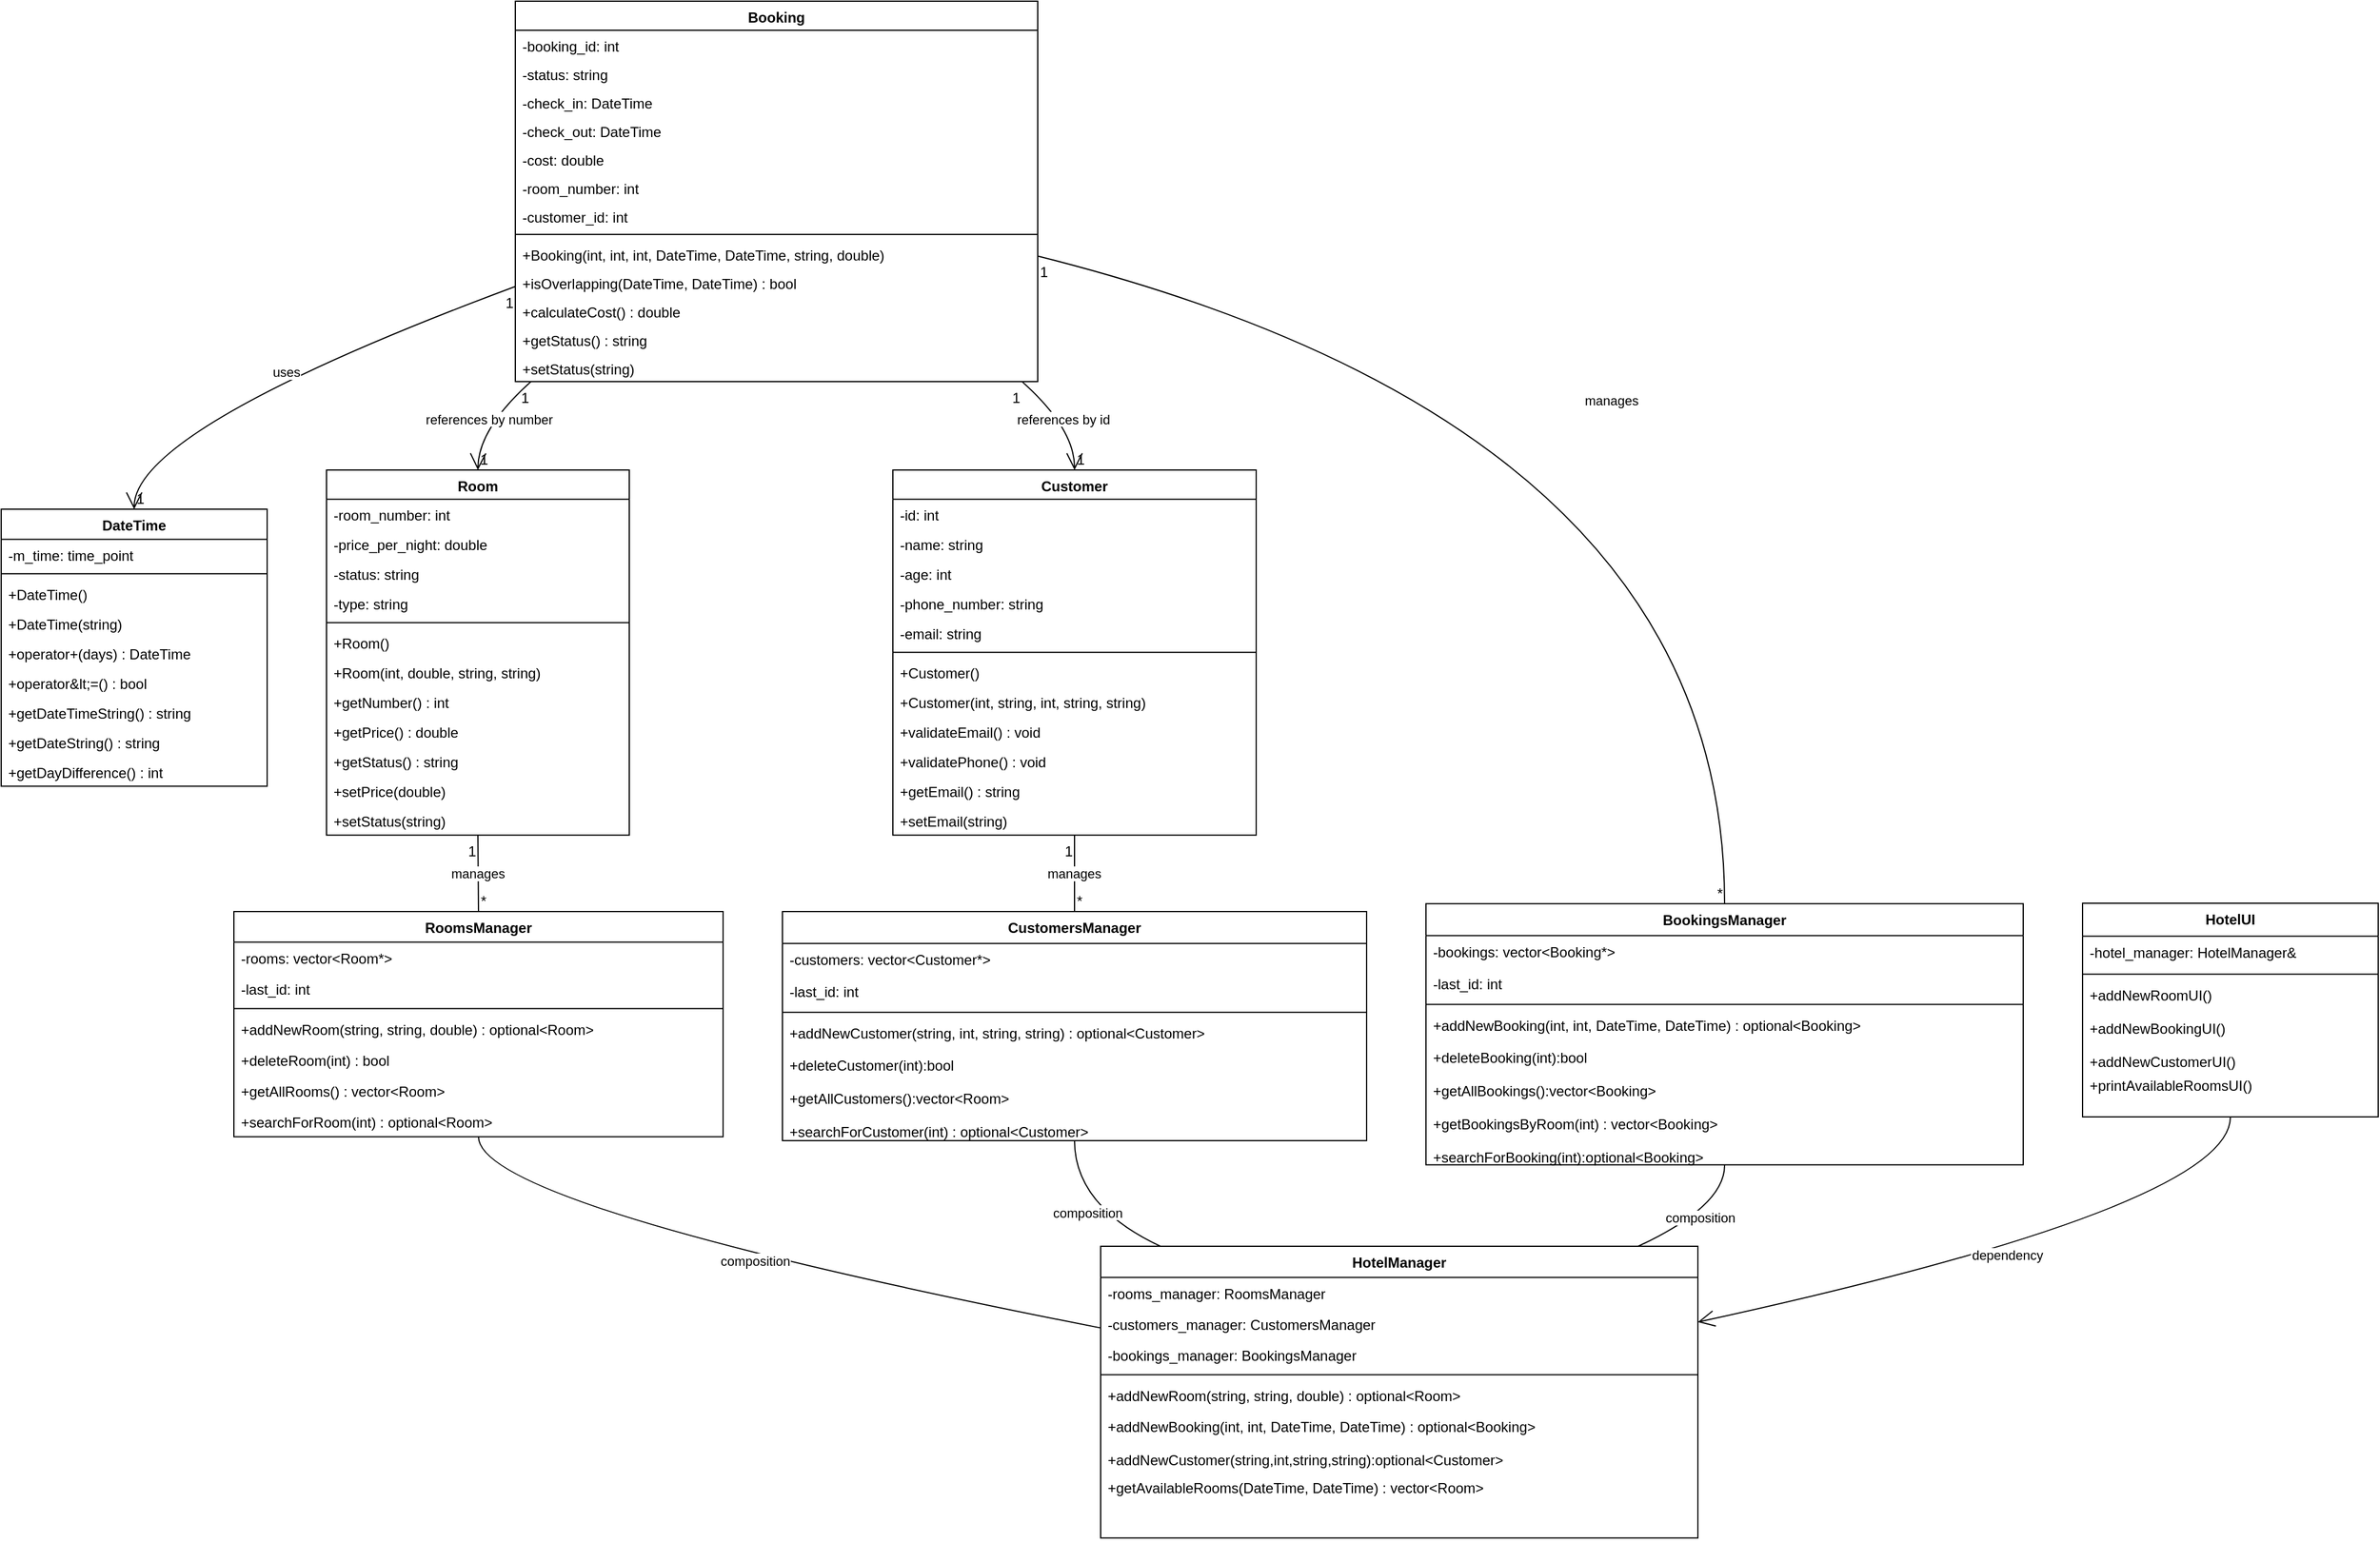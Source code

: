 <mxfile version="25.0.2">
  <diagram name="Page-1" id="5xOPihI1Ap2qtCM5j-Dj">
    <mxGraphModel dx="947" dy="1115" grid="1" gridSize="10" guides="1" tooltips="1" connect="1" arrows="1" fold="1" page="1" pageScale="1" pageWidth="850" pageHeight="1100" math="0" shadow="0">
      <root>
        <mxCell id="0" />
        <mxCell id="1" parent="0" />
        <mxCell id="48HJ3wLrMpkHd3Yuva-j-1" value="DateTime" style="swimlane;fontStyle=1;align=center;verticalAlign=top;childLayout=stackLayout;horizontal=1;startSize=25.4;horizontalStack=0;resizeParent=1;resizeParentMax=0;resizeLast=0;collapsible=0;marginBottom=0;" vertex="1" parent="1">
          <mxGeometry x="20" y="448" width="224" height="233.4" as="geometry" />
        </mxCell>
        <mxCell id="48HJ3wLrMpkHd3Yuva-j-2" value="-m_time: time_point" style="text;strokeColor=none;fillColor=none;align=left;verticalAlign=top;spacingLeft=4;spacingRight=4;overflow=hidden;rotatable=0;points=[[0,0.5],[1,0.5]];portConstraint=eastwest;" vertex="1" parent="48HJ3wLrMpkHd3Yuva-j-1">
          <mxGeometry y="25.4" width="224" height="25" as="geometry" />
        </mxCell>
        <mxCell id="48HJ3wLrMpkHd3Yuva-j-3" style="line;strokeWidth=1;fillColor=none;align=left;verticalAlign=middle;spacingTop=-1;spacingLeft=3;spacingRight=3;rotatable=0;labelPosition=right;points=[];portConstraint=eastwest;strokeColor=inherit;" vertex="1" parent="48HJ3wLrMpkHd3Yuva-j-1">
          <mxGeometry y="50.4" width="224" height="8" as="geometry" />
        </mxCell>
        <mxCell id="48HJ3wLrMpkHd3Yuva-j-4" value="+DateTime()" style="text;strokeColor=none;fillColor=none;align=left;verticalAlign=top;spacingLeft=4;spacingRight=4;overflow=hidden;rotatable=0;points=[[0,0.5],[1,0.5]];portConstraint=eastwest;" vertex="1" parent="48HJ3wLrMpkHd3Yuva-j-1">
          <mxGeometry y="58.4" width="224" height="25" as="geometry" />
        </mxCell>
        <mxCell id="48HJ3wLrMpkHd3Yuva-j-5" value="+DateTime(string)" style="text;strokeColor=none;fillColor=none;align=left;verticalAlign=top;spacingLeft=4;spacingRight=4;overflow=hidden;rotatable=0;points=[[0,0.5],[1,0.5]];portConstraint=eastwest;" vertex="1" parent="48HJ3wLrMpkHd3Yuva-j-1">
          <mxGeometry y="83.4" width="224" height="25" as="geometry" />
        </mxCell>
        <mxCell id="48HJ3wLrMpkHd3Yuva-j-6" value="+operator+(days) : DateTime" style="text;strokeColor=none;fillColor=none;align=left;verticalAlign=top;spacingLeft=4;spacingRight=4;overflow=hidden;rotatable=0;points=[[0,0.5],[1,0.5]];portConstraint=eastwest;" vertex="1" parent="48HJ3wLrMpkHd3Yuva-j-1">
          <mxGeometry y="108.4" width="224" height="25" as="geometry" />
        </mxCell>
        <mxCell id="48HJ3wLrMpkHd3Yuva-j-7" value="+operator&amp;lt;=() : bool" style="text;strokeColor=none;fillColor=none;align=left;verticalAlign=top;spacingLeft=4;spacingRight=4;overflow=hidden;rotatable=0;points=[[0,0.5],[1,0.5]];portConstraint=eastwest;" vertex="1" parent="48HJ3wLrMpkHd3Yuva-j-1">
          <mxGeometry y="133.4" width="224" height="25" as="geometry" />
        </mxCell>
        <mxCell id="48HJ3wLrMpkHd3Yuva-j-8" value="+getDateTimeString() : string" style="text;strokeColor=none;fillColor=none;align=left;verticalAlign=top;spacingLeft=4;spacingRight=4;overflow=hidden;rotatable=0;points=[[0,0.5],[1,0.5]];portConstraint=eastwest;" vertex="1" parent="48HJ3wLrMpkHd3Yuva-j-1">
          <mxGeometry y="158.4" width="224" height="25" as="geometry" />
        </mxCell>
        <mxCell id="48HJ3wLrMpkHd3Yuva-j-9" value="+getDateString() : string" style="text;strokeColor=none;fillColor=none;align=left;verticalAlign=top;spacingLeft=4;spacingRight=4;overflow=hidden;rotatable=0;points=[[0,0.5],[1,0.5]];portConstraint=eastwest;" vertex="1" parent="48HJ3wLrMpkHd3Yuva-j-1">
          <mxGeometry y="183.4" width="224" height="25" as="geometry" />
        </mxCell>
        <mxCell id="48HJ3wLrMpkHd3Yuva-j-10" value="+getDayDifference() : int" style="text;strokeColor=none;fillColor=none;align=left;verticalAlign=top;spacingLeft=4;spacingRight=4;overflow=hidden;rotatable=0;points=[[0,0.5],[1,0.5]];portConstraint=eastwest;" vertex="1" parent="48HJ3wLrMpkHd3Yuva-j-1">
          <mxGeometry y="208.4" width="224" height="25" as="geometry" />
        </mxCell>
        <mxCell id="48HJ3wLrMpkHd3Yuva-j-11" value="Room" style="swimlane;fontStyle=1;align=center;verticalAlign=top;childLayout=stackLayout;horizontal=1;startSize=24.65;horizontalStack=0;resizeParent=1;resizeParentMax=0;resizeLast=0;collapsible=0;marginBottom=0;" vertex="1" parent="1">
          <mxGeometry x="294" y="415" width="255" height="307.65" as="geometry" />
        </mxCell>
        <mxCell id="48HJ3wLrMpkHd3Yuva-j-12" value="-room_number: int" style="text;strokeColor=none;fillColor=none;align=left;verticalAlign=top;spacingLeft=4;spacingRight=4;overflow=hidden;rotatable=0;points=[[0,0.5],[1,0.5]];portConstraint=eastwest;" vertex="1" parent="48HJ3wLrMpkHd3Yuva-j-11">
          <mxGeometry y="24.65" width="255" height="25" as="geometry" />
        </mxCell>
        <mxCell id="48HJ3wLrMpkHd3Yuva-j-13" value="-price_per_night: double" style="text;strokeColor=none;fillColor=none;align=left;verticalAlign=top;spacingLeft=4;spacingRight=4;overflow=hidden;rotatable=0;points=[[0,0.5],[1,0.5]];portConstraint=eastwest;" vertex="1" parent="48HJ3wLrMpkHd3Yuva-j-11">
          <mxGeometry y="49.65" width="255" height="25" as="geometry" />
        </mxCell>
        <mxCell id="48HJ3wLrMpkHd3Yuva-j-14" value="-status: string" style="text;strokeColor=none;fillColor=none;align=left;verticalAlign=top;spacingLeft=4;spacingRight=4;overflow=hidden;rotatable=0;points=[[0,0.5],[1,0.5]];portConstraint=eastwest;" vertex="1" parent="48HJ3wLrMpkHd3Yuva-j-11">
          <mxGeometry y="74.65" width="255" height="25" as="geometry" />
        </mxCell>
        <mxCell id="48HJ3wLrMpkHd3Yuva-j-15" value="-type: string" style="text;strokeColor=none;fillColor=none;align=left;verticalAlign=top;spacingLeft=4;spacingRight=4;overflow=hidden;rotatable=0;points=[[0,0.5],[1,0.5]];portConstraint=eastwest;" vertex="1" parent="48HJ3wLrMpkHd3Yuva-j-11">
          <mxGeometry y="99.65" width="255" height="25" as="geometry" />
        </mxCell>
        <mxCell id="48HJ3wLrMpkHd3Yuva-j-16" style="line;strokeWidth=1;fillColor=none;align=left;verticalAlign=middle;spacingTop=-1;spacingLeft=3;spacingRight=3;rotatable=0;labelPosition=right;points=[];portConstraint=eastwest;strokeColor=inherit;" vertex="1" parent="48HJ3wLrMpkHd3Yuva-j-11">
          <mxGeometry y="124.65" width="255" height="8" as="geometry" />
        </mxCell>
        <mxCell id="48HJ3wLrMpkHd3Yuva-j-17" value="+Room()" style="text;strokeColor=none;fillColor=none;align=left;verticalAlign=top;spacingLeft=4;spacingRight=4;overflow=hidden;rotatable=0;points=[[0,0.5],[1,0.5]];portConstraint=eastwest;" vertex="1" parent="48HJ3wLrMpkHd3Yuva-j-11">
          <mxGeometry y="132.65" width="255" height="25" as="geometry" />
        </mxCell>
        <mxCell id="48HJ3wLrMpkHd3Yuva-j-18" value="+Room(int, double, string, string)" style="text;strokeColor=none;fillColor=none;align=left;verticalAlign=top;spacingLeft=4;spacingRight=4;overflow=hidden;rotatable=0;points=[[0,0.5],[1,0.5]];portConstraint=eastwest;" vertex="1" parent="48HJ3wLrMpkHd3Yuva-j-11">
          <mxGeometry y="157.65" width="255" height="25" as="geometry" />
        </mxCell>
        <mxCell id="48HJ3wLrMpkHd3Yuva-j-19" value="+getNumber() : int" style="text;strokeColor=none;fillColor=none;align=left;verticalAlign=top;spacingLeft=4;spacingRight=4;overflow=hidden;rotatable=0;points=[[0,0.5],[1,0.5]];portConstraint=eastwest;" vertex="1" parent="48HJ3wLrMpkHd3Yuva-j-11">
          <mxGeometry y="182.65" width="255" height="25" as="geometry" />
        </mxCell>
        <mxCell id="48HJ3wLrMpkHd3Yuva-j-20" value="+getPrice() : double" style="text;strokeColor=none;fillColor=none;align=left;verticalAlign=top;spacingLeft=4;spacingRight=4;overflow=hidden;rotatable=0;points=[[0,0.5],[1,0.5]];portConstraint=eastwest;" vertex="1" parent="48HJ3wLrMpkHd3Yuva-j-11">
          <mxGeometry y="207.65" width="255" height="25" as="geometry" />
        </mxCell>
        <mxCell id="48HJ3wLrMpkHd3Yuva-j-21" value="+getStatus() : string" style="text;strokeColor=none;fillColor=none;align=left;verticalAlign=top;spacingLeft=4;spacingRight=4;overflow=hidden;rotatable=0;points=[[0,0.5],[1,0.5]];portConstraint=eastwest;" vertex="1" parent="48HJ3wLrMpkHd3Yuva-j-11">
          <mxGeometry y="232.65" width="255" height="25" as="geometry" />
        </mxCell>
        <mxCell id="48HJ3wLrMpkHd3Yuva-j-22" value="+setPrice(double)" style="text;strokeColor=none;fillColor=none;align=left;verticalAlign=top;spacingLeft=4;spacingRight=4;overflow=hidden;rotatable=0;points=[[0,0.5],[1,0.5]];portConstraint=eastwest;" vertex="1" parent="48HJ3wLrMpkHd3Yuva-j-11">
          <mxGeometry y="257.65" width="255" height="25" as="geometry" />
        </mxCell>
        <mxCell id="48HJ3wLrMpkHd3Yuva-j-23" value="+setStatus(string)" style="text;strokeColor=none;fillColor=none;align=left;verticalAlign=top;spacingLeft=4;spacingRight=4;overflow=hidden;rotatable=0;points=[[0,0.5],[1,0.5]];portConstraint=eastwest;" vertex="1" parent="48HJ3wLrMpkHd3Yuva-j-11">
          <mxGeometry y="282.65" width="255" height="25" as="geometry" />
        </mxCell>
        <mxCell id="48HJ3wLrMpkHd3Yuva-j-24" value="Customer" style="swimlane;fontStyle=1;align=center;verticalAlign=top;childLayout=stackLayout;horizontal=1;startSize=24.65;horizontalStack=0;resizeParent=1;resizeParentMax=0;resizeLast=0;collapsible=0;marginBottom=0;" vertex="1" parent="1">
          <mxGeometry x="771" y="415" width="306" height="307.65" as="geometry" />
        </mxCell>
        <mxCell id="48HJ3wLrMpkHd3Yuva-j-25" value="-id: int" style="text;strokeColor=none;fillColor=none;align=left;verticalAlign=top;spacingLeft=4;spacingRight=4;overflow=hidden;rotatable=0;points=[[0,0.5],[1,0.5]];portConstraint=eastwest;" vertex="1" parent="48HJ3wLrMpkHd3Yuva-j-24">
          <mxGeometry y="24.65" width="306" height="25" as="geometry" />
        </mxCell>
        <mxCell id="48HJ3wLrMpkHd3Yuva-j-26" value="-name: string" style="text;strokeColor=none;fillColor=none;align=left;verticalAlign=top;spacingLeft=4;spacingRight=4;overflow=hidden;rotatable=0;points=[[0,0.5],[1,0.5]];portConstraint=eastwest;" vertex="1" parent="48HJ3wLrMpkHd3Yuva-j-24">
          <mxGeometry y="49.65" width="306" height="25" as="geometry" />
        </mxCell>
        <mxCell id="48HJ3wLrMpkHd3Yuva-j-27" value="-age: int" style="text;strokeColor=none;fillColor=none;align=left;verticalAlign=top;spacingLeft=4;spacingRight=4;overflow=hidden;rotatable=0;points=[[0,0.5],[1,0.5]];portConstraint=eastwest;" vertex="1" parent="48HJ3wLrMpkHd3Yuva-j-24">
          <mxGeometry y="74.65" width="306" height="25" as="geometry" />
        </mxCell>
        <mxCell id="48HJ3wLrMpkHd3Yuva-j-28" value="-phone_number: string" style="text;strokeColor=none;fillColor=none;align=left;verticalAlign=top;spacingLeft=4;spacingRight=4;overflow=hidden;rotatable=0;points=[[0,0.5],[1,0.5]];portConstraint=eastwest;" vertex="1" parent="48HJ3wLrMpkHd3Yuva-j-24">
          <mxGeometry y="99.65" width="306" height="25" as="geometry" />
        </mxCell>
        <mxCell id="48HJ3wLrMpkHd3Yuva-j-29" value="-email: string" style="text;strokeColor=none;fillColor=none;align=left;verticalAlign=top;spacingLeft=4;spacingRight=4;overflow=hidden;rotatable=0;points=[[0,0.5],[1,0.5]];portConstraint=eastwest;" vertex="1" parent="48HJ3wLrMpkHd3Yuva-j-24">
          <mxGeometry y="124.65" width="306" height="25" as="geometry" />
        </mxCell>
        <mxCell id="48HJ3wLrMpkHd3Yuva-j-30" style="line;strokeWidth=1;fillColor=none;align=left;verticalAlign=middle;spacingTop=-1;spacingLeft=3;spacingRight=3;rotatable=0;labelPosition=right;points=[];portConstraint=eastwest;strokeColor=inherit;" vertex="1" parent="48HJ3wLrMpkHd3Yuva-j-24">
          <mxGeometry y="149.65" width="306" height="8" as="geometry" />
        </mxCell>
        <mxCell id="48HJ3wLrMpkHd3Yuva-j-31" value="+Customer()" style="text;strokeColor=none;fillColor=none;align=left;verticalAlign=top;spacingLeft=4;spacingRight=4;overflow=hidden;rotatable=0;points=[[0,0.5],[1,0.5]];portConstraint=eastwest;" vertex="1" parent="48HJ3wLrMpkHd3Yuva-j-24">
          <mxGeometry y="157.65" width="306" height="25" as="geometry" />
        </mxCell>
        <mxCell id="48HJ3wLrMpkHd3Yuva-j-32" value="+Customer(int, string, int, string, string)" style="text;strokeColor=none;fillColor=none;align=left;verticalAlign=top;spacingLeft=4;spacingRight=4;overflow=hidden;rotatable=0;points=[[0,0.5],[1,0.5]];portConstraint=eastwest;" vertex="1" parent="48HJ3wLrMpkHd3Yuva-j-24">
          <mxGeometry y="182.65" width="306" height="25" as="geometry" />
        </mxCell>
        <mxCell id="48HJ3wLrMpkHd3Yuva-j-33" value="+validateEmail() : void" style="text;strokeColor=none;fillColor=none;align=left;verticalAlign=top;spacingLeft=4;spacingRight=4;overflow=hidden;rotatable=0;points=[[0,0.5],[1,0.5]];portConstraint=eastwest;" vertex="1" parent="48HJ3wLrMpkHd3Yuva-j-24">
          <mxGeometry y="207.65" width="306" height="25" as="geometry" />
        </mxCell>
        <mxCell id="48HJ3wLrMpkHd3Yuva-j-34" value="+validatePhone() : void" style="text;strokeColor=none;fillColor=none;align=left;verticalAlign=top;spacingLeft=4;spacingRight=4;overflow=hidden;rotatable=0;points=[[0,0.5],[1,0.5]];portConstraint=eastwest;" vertex="1" parent="48HJ3wLrMpkHd3Yuva-j-24">
          <mxGeometry y="232.65" width="306" height="25" as="geometry" />
        </mxCell>
        <mxCell id="48HJ3wLrMpkHd3Yuva-j-35" value="+getEmail() : string" style="text;strokeColor=none;fillColor=none;align=left;verticalAlign=top;spacingLeft=4;spacingRight=4;overflow=hidden;rotatable=0;points=[[0,0.5],[1,0.5]];portConstraint=eastwest;" vertex="1" parent="48HJ3wLrMpkHd3Yuva-j-24">
          <mxGeometry y="257.65" width="306" height="25" as="geometry" />
        </mxCell>
        <mxCell id="48HJ3wLrMpkHd3Yuva-j-36" value="+setEmail(string)" style="text;strokeColor=none;fillColor=none;align=left;verticalAlign=top;spacingLeft=4;spacingRight=4;overflow=hidden;rotatable=0;points=[[0,0.5],[1,0.5]];portConstraint=eastwest;" vertex="1" parent="48HJ3wLrMpkHd3Yuva-j-24">
          <mxGeometry y="282.65" width="306" height="25" as="geometry" />
        </mxCell>
        <mxCell id="48HJ3wLrMpkHd3Yuva-j-37" value="Booking" style="swimlane;fontStyle=1;align=center;verticalAlign=top;childLayout=stackLayout;horizontal=1;startSize=24.477;horizontalStack=0;resizeParent=1;resizeParentMax=0;resizeLast=0;collapsible=0;marginBottom=0;" vertex="1" parent="1">
          <mxGeometry x="453" y="20" width="440" height="320.477" as="geometry" />
        </mxCell>
        <mxCell id="48HJ3wLrMpkHd3Yuva-j-38" value="-booking_id: int" style="text;strokeColor=none;fillColor=none;align=left;verticalAlign=top;spacingLeft=4;spacingRight=4;overflow=hidden;rotatable=0;points=[[0,0.5],[1,0.5]];portConstraint=eastwest;" vertex="1" parent="48HJ3wLrMpkHd3Yuva-j-37">
          <mxGeometry y="24.477" width="440" height="24" as="geometry" />
        </mxCell>
        <mxCell id="48HJ3wLrMpkHd3Yuva-j-39" value="-status: string" style="text;strokeColor=none;fillColor=none;align=left;verticalAlign=top;spacingLeft=4;spacingRight=4;overflow=hidden;rotatable=0;points=[[0,0.5],[1,0.5]];portConstraint=eastwest;" vertex="1" parent="48HJ3wLrMpkHd3Yuva-j-37">
          <mxGeometry y="48.477" width="440" height="24" as="geometry" />
        </mxCell>
        <mxCell id="48HJ3wLrMpkHd3Yuva-j-40" value="-check_in: DateTime" style="text;strokeColor=none;fillColor=none;align=left;verticalAlign=top;spacingLeft=4;spacingRight=4;overflow=hidden;rotatable=0;points=[[0,0.5],[1,0.5]];portConstraint=eastwest;" vertex="1" parent="48HJ3wLrMpkHd3Yuva-j-37">
          <mxGeometry y="72.477" width="440" height="24" as="geometry" />
        </mxCell>
        <mxCell id="48HJ3wLrMpkHd3Yuva-j-41" value="-check_out: DateTime" style="text;strokeColor=none;fillColor=none;align=left;verticalAlign=top;spacingLeft=4;spacingRight=4;overflow=hidden;rotatable=0;points=[[0,0.5],[1,0.5]];portConstraint=eastwest;" vertex="1" parent="48HJ3wLrMpkHd3Yuva-j-37">
          <mxGeometry y="96.477" width="440" height="24" as="geometry" />
        </mxCell>
        <mxCell id="48HJ3wLrMpkHd3Yuva-j-42" value="-cost: double" style="text;strokeColor=none;fillColor=none;align=left;verticalAlign=top;spacingLeft=4;spacingRight=4;overflow=hidden;rotatable=0;points=[[0,0.5],[1,0.5]];portConstraint=eastwest;" vertex="1" parent="48HJ3wLrMpkHd3Yuva-j-37">
          <mxGeometry y="120.477" width="440" height="24" as="geometry" />
        </mxCell>
        <mxCell id="48HJ3wLrMpkHd3Yuva-j-43" value="-room_number: int" style="text;strokeColor=none;fillColor=none;align=left;verticalAlign=top;spacingLeft=4;spacingRight=4;overflow=hidden;rotatable=0;points=[[0,0.5],[1,0.5]];portConstraint=eastwest;" vertex="1" parent="48HJ3wLrMpkHd3Yuva-j-37">
          <mxGeometry y="144.477" width="440" height="24" as="geometry" />
        </mxCell>
        <mxCell id="48HJ3wLrMpkHd3Yuva-j-44" value="-customer_id: int" style="text;strokeColor=none;fillColor=none;align=left;verticalAlign=top;spacingLeft=4;spacingRight=4;overflow=hidden;rotatable=0;points=[[0,0.5],[1,0.5]];portConstraint=eastwest;" vertex="1" parent="48HJ3wLrMpkHd3Yuva-j-37">
          <mxGeometry y="168.477" width="440" height="24" as="geometry" />
        </mxCell>
        <mxCell id="48HJ3wLrMpkHd3Yuva-j-45" style="line;strokeWidth=1;fillColor=none;align=left;verticalAlign=middle;spacingTop=-1;spacingLeft=3;spacingRight=3;rotatable=0;labelPosition=right;points=[];portConstraint=eastwest;strokeColor=inherit;" vertex="1" parent="48HJ3wLrMpkHd3Yuva-j-37">
          <mxGeometry y="192.477" width="440" height="8" as="geometry" />
        </mxCell>
        <mxCell id="48HJ3wLrMpkHd3Yuva-j-46" value="+Booking(int, int, int, DateTime, DateTime, string, double)" style="text;strokeColor=none;fillColor=none;align=left;verticalAlign=top;spacingLeft=4;spacingRight=4;overflow=hidden;rotatable=0;points=[[0,0.5],[1,0.5]];portConstraint=eastwest;" vertex="1" parent="48HJ3wLrMpkHd3Yuva-j-37">
          <mxGeometry y="200.477" width="440" height="24" as="geometry" />
        </mxCell>
        <mxCell id="48HJ3wLrMpkHd3Yuva-j-47" value="+isOverlapping(DateTime, DateTime) : bool" style="text;strokeColor=none;fillColor=none;align=left;verticalAlign=top;spacingLeft=4;spacingRight=4;overflow=hidden;rotatable=0;points=[[0,0.5],[1,0.5]];portConstraint=eastwest;" vertex="1" parent="48HJ3wLrMpkHd3Yuva-j-37">
          <mxGeometry y="224.477" width="440" height="24" as="geometry" />
        </mxCell>
        <mxCell id="48HJ3wLrMpkHd3Yuva-j-48" value="+calculateCost() : double" style="text;strokeColor=none;fillColor=none;align=left;verticalAlign=top;spacingLeft=4;spacingRight=4;overflow=hidden;rotatable=0;points=[[0,0.5],[1,0.5]];portConstraint=eastwest;" vertex="1" parent="48HJ3wLrMpkHd3Yuva-j-37">
          <mxGeometry y="248.477" width="440" height="24" as="geometry" />
        </mxCell>
        <mxCell id="48HJ3wLrMpkHd3Yuva-j-49" value="+getStatus() : string" style="text;strokeColor=none;fillColor=none;align=left;verticalAlign=top;spacingLeft=4;spacingRight=4;overflow=hidden;rotatable=0;points=[[0,0.5],[1,0.5]];portConstraint=eastwest;" vertex="1" parent="48HJ3wLrMpkHd3Yuva-j-37">
          <mxGeometry y="272.477" width="440" height="24" as="geometry" />
        </mxCell>
        <mxCell id="48HJ3wLrMpkHd3Yuva-j-50" value="+setStatus(string)" style="text;strokeColor=none;fillColor=none;align=left;verticalAlign=top;spacingLeft=4;spacingRight=4;overflow=hidden;rotatable=0;points=[[0,0.5],[1,0.5]];portConstraint=eastwest;" vertex="1" parent="48HJ3wLrMpkHd3Yuva-j-37">
          <mxGeometry y="296.477" width="440" height="24" as="geometry" />
        </mxCell>
        <mxCell id="48HJ3wLrMpkHd3Yuva-j-51" value="RoomsManager" style="swimlane;fontStyle=1;align=center;verticalAlign=top;childLayout=stackLayout;horizontal=1;startSize=25.775;horizontalStack=0;resizeParent=1;resizeParentMax=0;resizeLast=0;collapsible=0;marginBottom=0;" vertex="1" parent="1">
          <mxGeometry x="216" y="787" width="412" height="189.775" as="geometry" />
        </mxCell>
        <mxCell id="48HJ3wLrMpkHd3Yuva-j-52" value="-rooms: vector&lt;Room*&gt;" style="text;strokeColor=none;fillColor=none;align=left;verticalAlign=top;spacingLeft=4;spacingRight=4;overflow=hidden;rotatable=0;points=[[0,0.5],[1,0.5]];portConstraint=eastwest;" vertex="1" parent="48HJ3wLrMpkHd3Yuva-j-51">
          <mxGeometry y="25.775" width="412" height="26" as="geometry" />
        </mxCell>
        <mxCell id="48HJ3wLrMpkHd3Yuva-j-53" value="-last_id: int" style="text;strokeColor=none;fillColor=none;align=left;verticalAlign=top;spacingLeft=4;spacingRight=4;overflow=hidden;rotatable=0;points=[[0,0.5],[1,0.5]];portConstraint=eastwest;" vertex="1" parent="48HJ3wLrMpkHd3Yuva-j-51">
          <mxGeometry y="51.775" width="412" height="26" as="geometry" />
        </mxCell>
        <mxCell id="48HJ3wLrMpkHd3Yuva-j-54" style="line;strokeWidth=1;fillColor=none;align=left;verticalAlign=middle;spacingTop=-1;spacingLeft=3;spacingRight=3;rotatable=0;labelPosition=right;points=[];portConstraint=eastwest;strokeColor=inherit;" vertex="1" parent="48HJ3wLrMpkHd3Yuva-j-51">
          <mxGeometry y="77.775" width="412" height="8" as="geometry" />
        </mxCell>
        <mxCell id="48HJ3wLrMpkHd3Yuva-j-56" value="+addNewRoom(string, string, double) : optional&lt;Room&gt;" style="text;strokeColor=none;fillColor=none;align=left;verticalAlign=top;spacingLeft=4;spacingRight=4;overflow=hidden;rotatable=0;points=[[0,0.5],[1,0.5]];portConstraint=eastwest;" vertex="1" parent="48HJ3wLrMpkHd3Yuva-j-51">
          <mxGeometry y="85.775" width="412" height="26" as="geometry" />
        </mxCell>
        <mxCell id="48HJ3wLrMpkHd3Yuva-j-57" value="+deleteRoom(int) : bool" style="text;strokeColor=none;fillColor=none;align=left;verticalAlign=top;spacingLeft=4;spacingRight=4;overflow=hidden;rotatable=0;points=[[0,0.5],[1,0.5]];portConstraint=eastwest;" vertex="1" parent="48HJ3wLrMpkHd3Yuva-j-51">
          <mxGeometry y="111.775" width="412" height="26" as="geometry" />
        </mxCell>
        <mxCell id="48HJ3wLrMpkHd3Yuva-j-58" value="+getAllRooms() : vector&lt;Room&gt;" style="text;strokeColor=none;fillColor=none;align=left;verticalAlign=top;spacingLeft=4;spacingRight=4;overflow=hidden;rotatable=0;points=[[0,0.5],[1,0.5]];portConstraint=eastwest;" vertex="1" parent="48HJ3wLrMpkHd3Yuva-j-51">
          <mxGeometry y="137.775" width="412" height="26" as="geometry" />
        </mxCell>
        <mxCell id="48HJ3wLrMpkHd3Yuva-j-59" value="+searchForRoom(int) : optional&lt;Room&gt;" style="text;strokeColor=none;fillColor=none;align=left;verticalAlign=top;spacingLeft=4;spacingRight=4;overflow=hidden;rotatable=0;points=[[0,0.5],[1,0.5]];portConstraint=eastwest;" vertex="1" parent="48HJ3wLrMpkHd3Yuva-j-51">
          <mxGeometry y="163.775" width="412" height="26" as="geometry" />
        </mxCell>
        <mxCell id="48HJ3wLrMpkHd3Yuva-j-60" value="CustomersManager" style="swimlane;fontStyle=1;align=center;verticalAlign=top;childLayout=stackLayout;horizontal=1;startSize=26.9;horizontalStack=0;resizeParent=1;resizeParentMax=0;resizeLast=0;collapsible=0;marginBottom=0;" vertex="1" parent="1">
          <mxGeometry x="678" y="787" width="492" height="193.0" as="geometry" />
        </mxCell>
        <mxCell id="48HJ3wLrMpkHd3Yuva-j-61" value="-customers: vector&lt;Customer*&gt;" style="text;strokeColor=none;fillColor=none;align=left;verticalAlign=top;spacingLeft=4;spacingRight=4;overflow=hidden;rotatable=0;points=[[0,0.5],[1,0.5]];portConstraint=eastwest;" vertex="1" parent="48HJ3wLrMpkHd3Yuva-j-60">
          <mxGeometry y="26.9" width="492" height="27" as="geometry" />
        </mxCell>
        <mxCell id="48HJ3wLrMpkHd3Yuva-j-62" value="-last_id: int" style="text;strokeColor=none;fillColor=none;align=left;verticalAlign=top;spacingLeft=4;spacingRight=4;overflow=hidden;rotatable=0;points=[[0,0.5],[1,0.5]];portConstraint=eastwest;" vertex="1" parent="48HJ3wLrMpkHd3Yuva-j-60">
          <mxGeometry y="53.9" width="492" height="27" as="geometry" />
        </mxCell>
        <mxCell id="48HJ3wLrMpkHd3Yuva-j-63" style="line;strokeWidth=1;fillColor=none;align=left;verticalAlign=middle;spacingTop=-1;spacingLeft=3;spacingRight=3;rotatable=0;labelPosition=right;points=[];portConstraint=eastwest;strokeColor=inherit;" vertex="1" parent="48HJ3wLrMpkHd3Yuva-j-60">
          <mxGeometry y="80.9" width="492" height="8" as="geometry" />
        </mxCell>
        <mxCell id="48HJ3wLrMpkHd3Yuva-j-65" value="+addNewCustomer(string, int, string, string) : optional&lt;Customer&gt;" style="text;strokeColor=none;fillColor=none;align=left;verticalAlign=top;spacingLeft=4;spacingRight=4;overflow=hidden;rotatable=0;points=[[0,0.5],[1,0.5]];portConstraint=eastwest;" vertex="1" parent="48HJ3wLrMpkHd3Yuva-j-60">
          <mxGeometry y="88.9" width="492" height="27" as="geometry" />
        </mxCell>
        <mxCell id="48HJ3wLrMpkHd3Yuva-j-66" value="+deleteCustomer(int):bool&#xa;&#xa;+getAllCustomers():vector&lt;Room&gt;&#xa;&#xa;+searchForCustomer(int) : optional&lt;Customer&gt;&#xa;&#xa;" style="text;strokeColor=none;fillColor=none;align=left;verticalAlign=top;spacingLeft=4;spacingRight=4;overflow=hidden;rotatable=0;points=[[0,0.5],[1,0.5]];portConstraint=eastwest;" vertex="1" parent="48HJ3wLrMpkHd3Yuva-j-60">
          <mxGeometry y="115.9" width="492" height="77.1" as="geometry" />
        </mxCell>
        <mxCell id="48HJ3wLrMpkHd3Yuva-j-67" value="BookingsManager" style="swimlane;fontStyle=1;align=center;verticalAlign=top;childLayout=stackLayout;horizontal=1;startSize=26.9;horizontalStack=0;resizeParent=1;resizeParentMax=0;resizeLast=0;collapsible=0;marginBottom=0;" vertex="1" parent="1">
          <mxGeometry x="1220" y="780.39" width="503" height="220.0" as="geometry" />
        </mxCell>
        <mxCell id="48HJ3wLrMpkHd3Yuva-j-68" value="-bookings: vector&lt;Booking*&gt;" style="text;strokeColor=none;fillColor=none;align=left;verticalAlign=top;spacingLeft=4;spacingRight=4;overflow=hidden;rotatable=0;points=[[0,0.5],[1,0.5]];portConstraint=eastwest;" vertex="1" parent="48HJ3wLrMpkHd3Yuva-j-67">
          <mxGeometry y="26.9" width="503" height="27" as="geometry" />
        </mxCell>
        <mxCell id="48HJ3wLrMpkHd3Yuva-j-69" value="-last_id: int" style="text;strokeColor=none;fillColor=none;align=left;verticalAlign=top;spacingLeft=4;spacingRight=4;overflow=hidden;rotatable=0;points=[[0,0.5],[1,0.5]];portConstraint=eastwest;" vertex="1" parent="48HJ3wLrMpkHd3Yuva-j-67">
          <mxGeometry y="53.9" width="503" height="27" as="geometry" />
        </mxCell>
        <mxCell id="48HJ3wLrMpkHd3Yuva-j-70" style="line;strokeWidth=1;fillColor=none;align=left;verticalAlign=middle;spacingTop=-1;spacingLeft=3;spacingRight=3;rotatable=0;labelPosition=right;points=[];portConstraint=eastwest;strokeColor=inherit;" vertex="1" parent="48HJ3wLrMpkHd3Yuva-j-67">
          <mxGeometry y="80.9" width="503" height="8" as="geometry" />
        </mxCell>
        <mxCell id="48HJ3wLrMpkHd3Yuva-j-72" value="+addNewBooking(int, int, DateTime, DateTime) : optional&lt;Booking&gt;" style="text;strokeColor=none;fillColor=none;align=left;verticalAlign=top;spacingLeft=4;spacingRight=4;overflow=hidden;rotatable=0;points=[[0,0.5],[1,0.5]];portConstraint=eastwest;" vertex="1" parent="48HJ3wLrMpkHd3Yuva-j-67">
          <mxGeometry y="88.9" width="503" height="27" as="geometry" />
        </mxCell>
        <mxCell id="48HJ3wLrMpkHd3Yuva-j-73" value="+deleteBooking(int):bool&#xa;&#xa;+getAllBookings():vector&lt;Booking&gt;&#xa;&#xa;+getBookingsByRoom(int) : vector&lt;Booking&gt;&#xa;&#xa;+searchForBooking(int):optional&lt;Booking&gt;" style="text;strokeColor=none;fillColor=none;align=left;verticalAlign=top;spacingLeft=4;spacingRight=4;overflow=hidden;rotatable=0;points=[[0,0.5],[1,0.5]];portConstraint=eastwest;" vertex="1" parent="48HJ3wLrMpkHd3Yuva-j-67">
          <mxGeometry y="115.9" width="503" height="104.1" as="geometry" />
        </mxCell>
        <mxCell id="48HJ3wLrMpkHd3Yuva-j-74" value="HotelManager" style="swimlane;fontStyle=1;align=center;verticalAlign=top;childLayout=stackLayout;horizontal=1;startSize=26.257;horizontalStack=0;resizeParent=1;resizeParentMax=0;resizeLast=0;collapsible=0;marginBottom=0;" vertex="1" parent="1">
          <mxGeometry x="946" y="1069" width="503" height="245.737" as="geometry" />
        </mxCell>
        <mxCell id="48HJ3wLrMpkHd3Yuva-j-75" value="-rooms_manager: RoomsManager" style="text;strokeColor=none;fillColor=none;align=left;verticalAlign=top;spacingLeft=4;spacingRight=4;overflow=hidden;rotatable=0;points=[[0,0.5],[1,0.5]];portConstraint=eastwest;" vertex="1" parent="48HJ3wLrMpkHd3Yuva-j-74">
          <mxGeometry y="26.257" width="503" height="26" as="geometry" />
        </mxCell>
        <mxCell id="48HJ3wLrMpkHd3Yuva-j-76" value="-customers_manager: CustomersManager" style="text;strokeColor=none;fillColor=none;align=left;verticalAlign=top;spacingLeft=4;spacingRight=4;overflow=hidden;rotatable=0;points=[[0,0.5],[1,0.5]];portConstraint=eastwest;" vertex="1" parent="48HJ3wLrMpkHd3Yuva-j-74">
          <mxGeometry y="52.257" width="503" height="26" as="geometry" />
        </mxCell>
        <mxCell id="48HJ3wLrMpkHd3Yuva-j-77" value="-bookings_manager: BookingsManager" style="text;strokeColor=none;fillColor=none;align=left;verticalAlign=top;spacingLeft=4;spacingRight=4;overflow=hidden;rotatable=0;points=[[0,0.5],[1,0.5]];portConstraint=eastwest;" vertex="1" parent="48HJ3wLrMpkHd3Yuva-j-74">
          <mxGeometry y="78.257" width="503" height="26" as="geometry" />
        </mxCell>
        <mxCell id="48HJ3wLrMpkHd3Yuva-j-78" style="line;strokeWidth=1;fillColor=none;align=left;verticalAlign=middle;spacingTop=-1;spacingLeft=3;spacingRight=3;rotatable=0;labelPosition=right;points=[];portConstraint=eastwest;strokeColor=inherit;" vertex="1" parent="48HJ3wLrMpkHd3Yuva-j-74">
          <mxGeometry y="104.257" width="503" height="8" as="geometry" />
        </mxCell>
        <mxCell id="48HJ3wLrMpkHd3Yuva-j-79" value="+addNewRoom(string, string, double) : optional&lt;Room&gt;" style="text;strokeColor=none;fillColor=none;align=left;verticalAlign=top;spacingLeft=4;spacingRight=4;overflow=hidden;rotatable=0;points=[[0,0.5],[1,0.5]];portConstraint=eastwest;" vertex="1" parent="48HJ3wLrMpkHd3Yuva-j-74">
          <mxGeometry y="112.257" width="503" height="26" as="geometry" />
        </mxCell>
        <mxCell id="48HJ3wLrMpkHd3Yuva-j-80" value="+addNewBooking(int, int, DateTime, DateTime) : optional&lt;Booking&gt;&#xa;&#xa;+addNewCustomer(string,int,string,string):optional&lt;Customer&gt;" style="text;strokeColor=none;fillColor=none;align=left;verticalAlign=top;spacingLeft=4;spacingRight=4;overflow=hidden;rotatable=0;points=[[0,0.5],[1,0.5]];portConstraint=eastwest;" vertex="1" parent="48HJ3wLrMpkHd3Yuva-j-74">
          <mxGeometry y="138.257" width="503" height="51.74" as="geometry" />
        </mxCell>
        <mxCell id="48HJ3wLrMpkHd3Yuva-j-81" value="+getAvailableRooms(DateTime, DateTime) : vector&lt;Room&gt;" style="text;strokeColor=none;fillColor=none;align=left;verticalAlign=top;spacingLeft=4;spacingRight=4;overflow=hidden;rotatable=0;points=[[0,0.5],[1,0.5]];portConstraint=eastwest;" vertex="1" parent="48HJ3wLrMpkHd3Yuva-j-74">
          <mxGeometry y="189.997" width="503" height="55.74" as="geometry" />
        </mxCell>
        <mxCell id="48HJ3wLrMpkHd3Yuva-j-82" value="HotelUI" style="swimlane;fontStyle=1;align=center;verticalAlign=top;childLayout=stackLayout;horizontal=1;startSize=27.8;horizontalStack=0;resizeParent=1;resizeParentMax=0;resizeLast=0;collapsible=0;marginBottom=0;" vertex="1" parent="1">
          <mxGeometry x="1773" y="780" width="249" height="180" as="geometry" />
        </mxCell>
        <mxCell id="48HJ3wLrMpkHd3Yuva-j-83" value="-hotel_manager: HotelManager&amp;" style="text;strokeColor=none;fillColor=none;align=left;verticalAlign=top;spacingLeft=4;spacingRight=4;overflow=hidden;rotatable=0;points=[[0,0.5],[1,0.5]];portConstraint=eastwest;" vertex="1" parent="48HJ3wLrMpkHd3Yuva-j-82">
          <mxGeometry y="27.8" width="249" height="28" as="geometry" />
        </mxCell>
        <mxCell id="48HJ3wLrMpkHd3Yuva-j-84" style="line;strokeWidth=1;fillColor=none;align=left;verticalAlign=middle;spacingTop=-1;spacingLeft=3;spacingRight=3;rotatable=0;labelPosition=right;points=[];portConstraint=eastwest;strokeColor=inherit;" vertex="1" parent="48HJ3wLrMpkHd3Yuva-j-82">
          <mxGeometry y="55.8" width="249" height="8" as="geometry" />
        </mxCell>
        <mxCell id="48HJ3wLrMpkHd3Yuva-j-85" value="+addNewRoomUI()" style="text;strokeColor=none;fillColor=none;align=left;verticalAlign=top;spacingLeft=4;spacingRight=4;overflow=hidden;rotatable=0;points=[[0,0.5],[1,0.5]];portConstraint=eastwest;" vertex="1" parent="48HJ3wLrMpkHd3Yuva-j-82">
          <mxGeometry y="63.8" width="249" height="28" as="geometry" />
        </mxCell>
        <mxCell id="48HJ3wLrMpkHd3Yuva-j-86" value="+addNewBookingUI()&#xa;&#xa;+addNewCustomerUI()&#xa;" style="text;strokeColor=none;fillColor=none;align=left;verticalAlign=top;spacingLeft=4;spacingRight=4;overflow=hidden;rotatable=0;points=[[0,0.5],[1,0.5]];portConstraint=eastwest;" vertex="1" parent="48HJ3wLrMpkHd3Yuva-j-82">
          <mxGeometry y="91.8" width="249" height="48.2" as="geometry" />
        </mxCell>
        <mxCell id="48HJ3wLrMpkHd3Yuva-j-87" value="+printAvailableRoomsUI()&#xa;" style="text;strokeColor=none;fillColor=none;align=left;verticalAlign=top;spacingLeft=4;spacingRight=4;overflow=hidden;rotatable=0;points=[[0,0.5],[1,0.5]];portConstraint=eastwest;" vertex="1" parent="48HJ3wLrMpkHd3Yuva-j-82">
          <mxGeometry y="140" width="249" height="40" as="geometry" />
        </mxCell>
        <mxCell id="48HJ3wLrMpkHd3Yuva-j-88" value="manages" style="curved=1;startArrow=none;endArrow=none;exitX=0.5;exitY=1;entryX=0.5;entryY=0;rounded=0;" edge="1" parent="1" source="48HJ3wLrMpkHd3Yuva-j-11" target="48HJ3wLrMpkHd3Yuva-j-51">
          <mxGeometry relative="1" as="geometry">
            <Array as="points" />
          </mxGeometry>
        </mxCell>
        <mxCell id="48HJ3wLrMpkHd3Yuva-j-89" value="1" style="edgeLabel;resizable=0;labelBackgroundColor=none;fontSize=12;align=right;verticalAlign=top;" vertex="1" parent="48HJ3wLrMpkHd3Yuva-j-88">
          <mxGeometry x="-1" relative="1" as="geometry" />
        </mxCell>
        <mxCell id="48HJ3wLrMpkHd3Yuva-j-90" value="*" style="edgeLabel;resizable=0;labelBackgroundColor=none;fontSize=12;align=left;verticalAlign=bottom;" vertex="1" parent="48HJ3wLrMpkHd3Yuva-j-88">
          <mxGeometry x="1" relative="1" as="geometry" />
        </mxCell>
        <mxCell id="48HJ3wLrMpkHd3Yuva-j-91" value="manages" style="curved=1;startArrow=none;endArrow=none;exitX=0.5;exitY=1;entryX=0.5;entryY=0;rounded=0;" edge="1" parent="1" source="48HJ3wLrMpkHd3Yuva-j-24" target="48HJ3wLrMpkHd3Yuva-j-60">
          <mxGeometry relative="1" as="geometry">
            <Array as="points" />
          </mxGeometry>
        </mxCell>
        <mxCell id="48HJ3wLrMpkHd3Yuva-j-92" value="1" style="edgeLabel;resizable=0;labelBackgroundColor=none;fontSize=12;align=right;verticalAlign=top;" vertex="1" parent="48HJ3wLrMpkHd3Yuva-j-91">
          <mxGeometry x="-1" relative="1" as="geometry" />
        </mxCell>
        <mxCell id="48HJ3wLrMpkHd3Yuva-j-93" value="*" style="edgeLabel;resizable=0;labelBackgroundColor=none;fontSize=12;align=left;verticalAlign=bottom;" vertex="1" parent="48HJ3wLrMpkHd3Yuva-j-91">
          <mxGeometry x="1" relative="1" as="geometry" />
        </mxCell>
        <mxCell id="48HJ3wLrMpkHd3Yuva-j-94" value="manages" style="curved=1;startArrow=none;endArrow=none;exitX=1;exitY=0.67;entryX=0.5;entryY=0;rounded=0;" edge="1" parent="1" source="48HJ3wLrMpkHd3Yuva-j-37" target="48HJ3wLrMpkHd3Yuva-j-67">
          <mxGeometry relative="1" as="geometry">
            <Array as="points">
              <mxPoint x="1472" y="380" />
            </Array>
          </mxGeometry>
        </mxCell>
        <mxCell id="48HJ3wLrMpkHd3Yuva-j-95" value="1" style="edgeLabel;resizable=0;labelBackgroundColor=none;fontSize=12;align=left;verticalAlign=top;" vertex="1" parent="48HJ3wLrMpkHd3Yuva-j-94">
          <mxGeometry x="-1" relative="1" as="geometry" />
        </mxCell>
        <mxCell id="48HJ3wLrMpkHd3Yuva-j-96" value="*" style="edgeLabel;resizable=0;labelBackgroundColor=none;fontSize=12;align=right;verticalAlign=bottom;" vertex="1" parent="48HJ3wLrMpkHd3Yuva-j-94">
          <mxGeometry x="1" relative="1" as="geometry" />
        </mxCell>
        <mxCell id="48HJ3wLrMpkHd3Yuva-j-97" value="uses" style="curved=1;startArrow=none;endArrow=open;endSize=12;exitX=0;exitY=0.75;entryX=0.5;entryY=0;rounded=0;" edge="1" parent="1" source="48HJ3wLrMpkHd3Yuva-j-37" target="48HJ3wLrMpkHd3Yuva-j-1">
          <mxGeometry relative="1" as="geometry">
            <Array as="points">
              <mxPoint x="132" y="380" />
            </Array>
          </mxGeometry>
        </mxCell>
        <mxCell id="48HJ3wLrMpkHd3Yuva-j-98" value="1" style="edgeLabel;resizable=0;labelBackgroundColor=none;fontSize=12;align=right;verticalAlign=top;" vertex="1" parent="48HJ3wLrMpkHd3Yuva-j-97">
          <mxGeometry x="-1" relative="1" as="geometry" />
        </mxCell>
        <mxCell id="48HJ3wLrMpkHd3Yuva-j-99" value="1" style="edgeLabel;resizable=0;labelBackgroundColor=none;fontSize=12;align=left;verticalAlign=bottom;" vertex="1" parent="48HJ3wLrMpkHd3Yuva-j-97">
          <mxGeometry x="1" relative="1" as="geometry" />
        </mxCell>
        <mxCell id="48HJ3wLrMpkHd3Yuva-j-100" value="references by number" style="curved=1;startArrow=none;endArrow=open;endSize=12;exitX=0.03;exitY=1;entryX=0.5;entryY=0;rounded=0;" edge="1" parent="1" source="48HJ3wLrMpkHd3Yuva-j-37" target="48HJ3wLrMpkHd3Yuva-j-11">
          <mxGeometry relative="1" as="geometry">
            <Array as="points">
              <mxPoint x="422" y="380" />
            </Array>
          </mxGeometry>
        </mxCell>
        <mxCell id="48HJ3wLrMpkHd3Yuva-j-101" value="1" style="edgeLabel;resizable=0;labelBackgroundColor=none;fontSize=12;align=right;verticalAlign=top;" vertex="1" parent="48HJ3wLrMpkHd3Yuva-j-100">
          <mxGeometry x="-1" relative="1" as="geometry" />
        </mxCell>
        <mxCell id="48HJ3wLrMpkHd3Yuva-j-102" value="1" style="edgeLabel;resizable=0;labelBackgroundColor=none;fontSize=12;align=left;verticalAlign=bottom;" vertex="1" parent="48HJ3wLrMpkHd3Yuva-j-100">
          <mxGeometry x="1" relative="1" as="geometry" />
        </mxCell>
        <mxCell id="48HJ3wLrMpkHd3Yuva-j-103" value="references by id" style="curved=1;startArrow=none;endArrow=open;endSize=12;exitX=0.97;exitY=1;entryX=0.5;entryY=0;rounded=0;" edge="1" parent="1" source="48HJ3wLrMpkHd3Yuva-j-37" target="48HJ3wLrMpkHd3Yuva-j-24">
          <mxGeometry relative="1" as="geometry">
            <Array as="points">
              <mxPoint x="924" y="380" />
            </Array>
          </mxGeometry>
        </mxCell>
        <mxCell id="48HJ3wLrMpkHd3Yuva-j-104" value="1" style="edgeLabel;resizable=0;labelBackgroundColor=none;fontSize=12;align=right;verticalAlign=top;" vertex="1" parent="48HJ3wLrMpkHd3Yuva-j-103">
          <mxGeometry x="-1" relative="1" as="geometry" />
        </mxCell>
        <mxCell id="48HJ3wLrMpkHd3Yuva-j-105" value="1" style="edgeLabel;resizable=0;labelBackgroundColor=none;fontSize=12;align=left;verticalAlign=bottom;" vertex="1" parent="48HJ3wLrMpkHd3Yuva-j-103">
          <mxGeometry x="1" relative="1" as="geometry" />
        </mxCell>
        <mxCell id="48HJ3wLrMpkHd3Yuva-j-106" value="composition" style="curved=1;startArrow=none;endArrow=none;exitX=0.5;exitY=1;entryX=0;entryY=0.28;rounded=0;" edge="1" parent="1" source="48HJ3wLrMpkHd3Yuva-j-51" target="48HJ3wLrMpkHd3Yuva-j-74">
          <mxGeometry relative="1" as="geometry">
            <Array as="points">
              <mxPoint x="422" y="1035" />
            </Array>
          </mxGeometry>
        </mxCell>
        <mxCell id="48HJ3wLrMpkHd3Yuva-j-107" value="composition" style="curved=1;startArrow=none;endArrow=none;exitX=0.5;exitY=1;entryX=0.1;entryY=0;rounded=0;" edge="1" parent="1" source="48HJ3wLrMpkHd3Yuva-j-60" target="48HJ3wLrMpkHd3Yuva-j-74">
          <mxGeometry relative="1" as="geometry">
            <Array as="points">
              <mxPoint x="924" y="1035" />
            </Array>
          </mxGeometry>
        </mxCell>
        <mxCell id="48HJ3wLrMpkHd3Yuva-j-108" value="composition" style="curved=1;startArrow=none;endArrow=none;exitX=0.5;exitY=1;entryX=0.9;entryY=0;rounded=0;" edge="1" parent="1" source="48HJ3wLrMpkHd3Yuva-j-67" target="48HJ3wLrMpkHd3Yuva-j-74">
          <mxGeometry relative="1" as="geometry">
            <Array as="points">
              <mxPoint x="1472" y="1035" />
            </Array>
          </mxGeometry>
        </mxCell>
        <mxCell id="48HJ3wLrMpkHd3Yuva-j-109" value="dependency" style="curved=1;startArrow=none;endArrow=open;endSize=12;exitX=0.5;exitY=1;entryX=1;entryY=0.26;rounded=0;" edge="1" parent="1" source="48HJ3wLrMpkHd3Yuva-j-82" target="48HJ3wLrMpkHd3Yuva-j-74">
          <mxGeometry relative="1" as="geometry">
            <Array as="points">
              <mxPoint x="1898" y="1035" />
            </Array>
          </mxGeometry>
        </mxCell>
      </root>
    </mxGraphModel>
  </diagram>
</mxfile>
